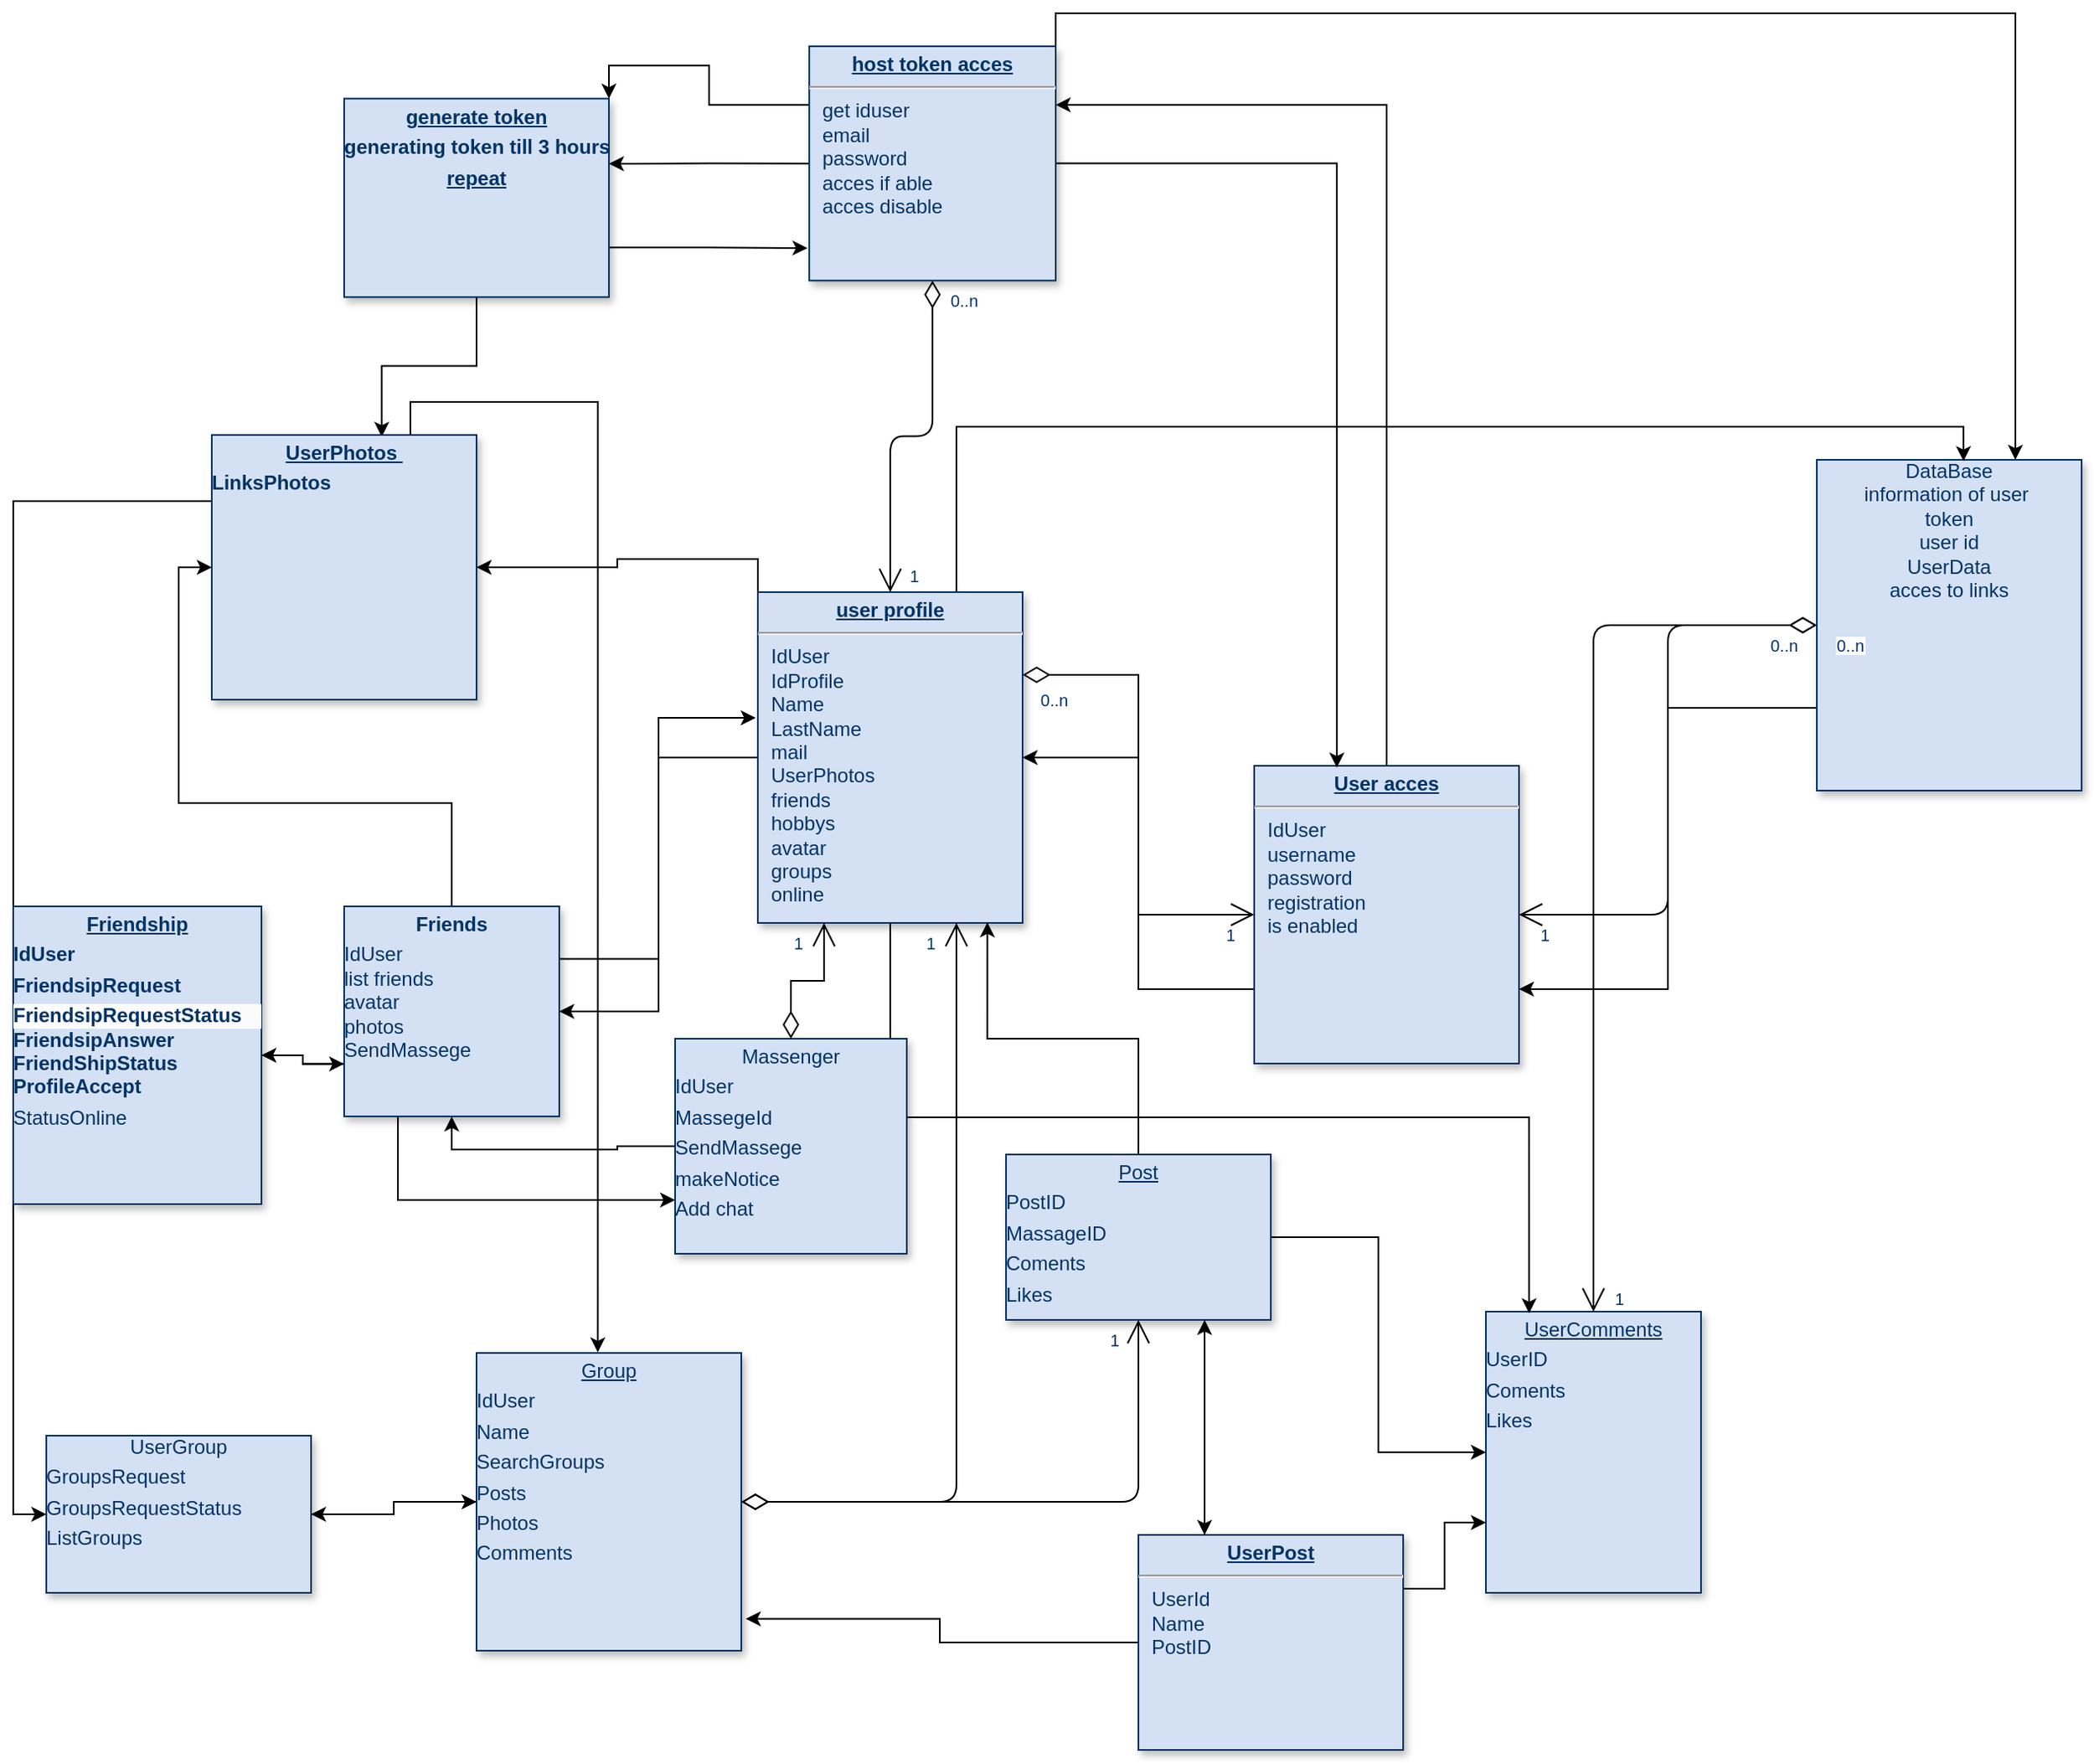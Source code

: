 <mxfile version="21.2.9" type="github">
  <diagram name="Page-1" id="efa7a0a1-bf9b-a30e-e6df-94a7791c09e9">
    <mxGraphModel dx="1990" dy="1094" grid="1" gridSize="10" guides="1" tooltips="1" connect="1" arrows="1" fold="1" page="1" pageScale="1" pageWidth="826" pageHeight="1169" background="none" math="0" shadow="0">
      <root>
        <mxCell id="0" />
        <mxCell id="1" parent="0" />
        <mxCell id="0PTUJNsxGqIylW5GZw2J-117" style="edgeStyle=orthogonalEdgeStyle;rounded=0;orthogonalLoop=1;jettySize=auto;html=1;exitX=1;exitY=0.75;exitDx=0;exitDy=0;" edge="1" parent="1" source="19">
          <mxGeometry relative="1" as="geometry">
            <mxPoint x="590" y="182" as="targetPoint" />
          </mxGeometry>
        </mxCell>
        <mxCell id="0PTUJNsxGqIylW5GZw2J-130" style="edgeStyle=orthogonalEdgeStyle;rounded=0;orthogonalLoop=1;jettySize=auto;html=1;exitX=0.5;exitY=1;exitDx=0;exitDy=0;entryX=0.642;entryY=0.007;entryDx=0;entryDy=0;entryPerimeter=0;" edge="1" parent="1" source="19" target="21">
          <mxGeometry relative="1" as="geometry" />
        </mxCell>
        <mxCell id="19" value="&lt;p style=&quot;margin: 0px; margin-top: 4px; text-align: center; text-decoration: underline;&quot;&gt;&lt;b&gt;generate token&lt;/b&gt;&lt;/p&gt;&lt;p style=&quot;margin: 4px 0px 0px; text-align: center;&quot;&gt;&lt;b style=&quot;&quot;&gt;generating token till 3 hours&lt;/b&gt;&lt;/p&gt;&lt;p style=&quot;margin: 0px; margin-top: 4px; text-align: center; text-decoration: underline;&quot;&gt;&lt;b&gt;repeat&lt;/b&gt;&lt;/p&gt;&lt;p style=&quot;margin: 0px; margin-top: 4px; text-align: center; text-decoration: underline;&quot;&gt;&lt;b&gt;&lt;br&gt;&lt;/b&gt;&lt;/p&gt;" style="verticalAlign=top;align=left;overflow=fill;fontSize=12;fontFamily=Helvetica;html=1;strokeColor=#003366;shadow=1;fillColor=#D4E1F5;fontColor=#003366" parent="1" vertex="1">
          <mxGeometry x="310.0" y="91.64" width="160" height="120" as="geometry" />
        </mxCell>
        <mxCell id="0PTUJNsxGqIylW5GZw2J-155" style="edgeStyle=orthogonalEdgeStyle;rounded=0;orthogonalLoop=1;jettySize=auto;html=1;exitX=0;exitY=0.25;exitDx=0;exitDy=0;entryX=0;entryY=0.5;entryDx=0;entryDy=0;" edge="1" parent="1" source="21" target="31">
          <mxGeometry relative="1" as="geometry" />
        </mxCell>
        <mxCell id="0PTUJNsxGqIylW5GZw2J-156" style="edgeStyle=orthogonalEdgeStyle;rounded=0;orthogonalLoop=1;jettySize=auto;html=1;exitX=0.75;exitY=0;exitDx=0;exitDy=0;entryX=0.458;entryY=-0.002;entryDx=0;entryDy=0;entryPerimeter=0;" edge="1" parent="1" source="21" target="33">
          <mxGeometry relative="1" as="geometry" />
        </mxCell>
        <mxCell id="21" value="&lt;p style=&quot;margin: 0px; margin-top: 4px; text-align: center; text-decoration: underline;&quot;&gt;&lt;b&gt;UserPhotos&amp;nbsp;&lt;br&gt;&lt;/b&gt;&lt;/p&gt;&lt;p style=&quot;margin: 4px 0px 0px;&quot;&gt;&lt;b style=&quot;&quot;&gt;LinksPhotos&lt;/b&gt;&lt;/p&gt;" style="verticalAlign=top;align=left;overflow=fill;fontSize=12;fontFamily=Helvetica;html=1;strokeColor=#003366;shadow=1;fillColor=#D4E1F5;fontColor=#003366" parent="1" vertex="1">
          <mxGeometry x="230" y="295.0" width="160" height="160" as="geometry" />
        </mxCell>
        <mxCell id="0PTUJNsxGqIylW5GZw2J-115" style="edgeStyle=orthogonalEdgeStyle;rounded=0;orthogonalLoop=1;jettySize=auto;html=1;exitX=0.5;exitY=0;exitDx=0;exitDy=0;entryX=1;entryY=0.25;entryDx=0;entryDy=0;" edge="1" parent="1" source="22" target="23">
          <mxGeometry relative="1" as="geometry" />
        </mxCell>
        <mxCell id="0PTUJNsxGqIylW5GZw2J-121" style="edgeStyle=orthogonalEdgeStyle;rounded=0;orthogonalLoop=1;jettySize=auto;html=1;exitX=0;exitY=0.75;exitDx=0;exitDy=0;entryX=1;entryY=0.5;entryDx=0;entryDy=0;" edge="1" parent="1" source="22" target="29">
          <mxGeometry relative="1" as="geometry" />
        </mxCell>
        <mxCell id="22" value="&lt;p style=&quot;margin: 0px; margin-top: 4px; text-align: center; text-decoration: underline;&quot;&gt;&lt;strong&gt;User acces&lt;/strong&gt;&lt;/p&gt;&lt;hr&gt;&lt;p style=&quot;margin: 0px; margin-left: 8px;&quot;&gt;IdUser&lt;/p&gt;&lt;p style=&quot;margin: 0px; margin-left: 8px;&quot;&gt;username&lt;/p&gt;&lt;p style=&quot;margin: 0px; margin-left: 8px;&quot;&gt;password&lt;/p&gt;&lt;p style=&quot;margin: 0px; margin-left: 8px;&quot;&gt;registration&lt;br&gt;&lt;/p&gt;&lt;p style=&quot;margin: 0px; margin-left: 8px;&quot;&gt;is enabled&lt;/p&gt;" style="verticalAlign=top;align=left;overflow=fill;fontSize=12;fontFamily=Helvetica;html=1;strokeColor=#003366;shadow=1;fillColor=#D4E1F5;fontColor=#003366" parent="1" vertex="1">
          <mxGeometry x="860.0" y="495" width="160.0" height="180" as="geometry" />
        </mxCell>
        <mxCell id="0PTUJNsxGqIylW5GZw2J-116" style="edgeStyle=orthogonalEdgeStyle;rounded=0;orthogonalLoop=1;jettySize=auto;html=1;entryX=0.312;entryY=0.006;entryDx=0;entryDy=0;entryPerimeter=0;" edge="1" parent="1" source="23" target="22">
          <mxGeometry relative="1" as="geometry" />
        </mxCell>
        <mxCell id="0PTUJNsxGqIylW5GZw2J-119" style="edgeStyle=orthogonalEdgeStyle;rounded=0;orthogonalLoop=1;jettySize=auto;html=1;exitX=0;exitY=0.5;exitDx=0;exitDy=0;entryX=1;entryY=0.328;entryDx=0;entryDy=0;entryPerimeter=0;" edge="1" parent="1" source="23" target="19">
          <mxGeometry relative="1" as="geometry" />
        </mxCell>
        <mxCell id="0PTUJNsxGqIylW5GZw2J-126" style="edgeStyle=orthogonalEdgeStyle;rounded=0;orthogonalLoop=1;jettySize=auto;html=1;exitX=0;exitY=0.25;exitDx=0;exitDy=0;entryX=1;entryY=0;entryDx=0;entryDy=0;" edge="1" parent="1" source="23" target="19">
          <mxGeometry relative="1" as="geometry" />
        </mxCell>
        <mxCell id="0PTUJNsxGqIylW5GZw2J-138" style="edgeStyle=orthogonalEdgeStyle;rounded=0;orthogonalLoop=1;jettySize=auto;html=1;exitX=1;exitY=0;exitDx=0;exitDy=0;entryX=0.75;entryY=0;entryDx=0;entryDy=0;" edge="1" parent="1" source="23" target="27">
          <mxGeometry relative="1" as="geometry" />
        </mxCell>
        <mxCell id="23" value="&lt;p style=&quot;margin: 0px; margin-top: 4px; text-align: center; text-decoration: underline;&quot;&gt;&lt;b&gt;host token acces&lt;/b&gt;&lt;/p&gt;&lt;hr&gt;&lt;p style=&quot;margin: 0px; margin-left: 8px;&quot;&gt;get iduser&lt;/p&gt;&lt;p style=&quot;margin: 0px; margin-left: 8px;&quot;&gt;email&lt;/p&gt;&lt;p style=&quot;margin: 0px; margin-left: 8px;&quot;&gt;password&lt;/p&gt;&lt;p style=&quot;margin: 0px; margin-left: 8px;&quot;&gt;acces if able&lt;/p&gt;&lt;p style=&quot;margin: 0px; margin-left: 8px;&quot;&gt;acces disable&lt;/p&gt;&lt;p style=&quot;margin: 0px; margin-left: 8px;&quot;&gt;&lt;br&gt;&lt;/p&gt;&lt;p style=&quot;margin: 0px; margin-left: 8px;&quot;&gt;&lt;br&gt;&lt;/p&gt;" style="verticalAlign=top;align=left;overflow=fill;fontSize=12;fontFamily=Helvetica;html=1;strokeColor=#003366;shadow=1;fillColor=#D4E1F5;fontColor=#003366" parent="1" vertex="1">
          <mxGeometry x="591.08" y="60" width="148.92" height="141.64" as="geometry" />
        </mxCell>
        <mxCell id="0PTUJNsxGqIylW5GZw2J-133" style="edgeStyle=orthogonalEdgeStyle;rounded=0;orthogonalLoop=1;jettySize=auto;html=1;entryX=0;entryY=0.5;entryDx=0;entryDy=0;" edge="1" parent="1" source="24" target="21">
          <mxGeometry relative="1" as="geometry" />
        </mxCell>
        <mxCell id="0PTUJNsxGqIylW5GZw2J-141" style="edgeStyle=orthogonalEdgeStyle;rounded=0;orthogonalLoop=1;jettySize=auto;html=1;exitX=1;exitY=0.25;exitDx=0;exitDy=0;entryX=-0.008;entryY=0.38;entryDx=0;entryDy=0;entryPerimeter=0;" edge="1" parent="1" source="24" target="29">
          <mxGeometry relative="1" as="geometry" />
        </mxCell>
        <mxCell id="0PTUJNsxGqIylW5GZw2J-144" style="edgeStyle=orthogonalEdgeStyle;rounded=0;orthogonalLoop=1;jettySize=auto;html=1;exitX=0.25;exitY=1;exitDx=0;exitDy=0;entryX=0;entryY=0.75;entryDx=0;entryDy=0;" edge="1" parent="1" source="24" target="34">
          <mxGeometry relative="1" as="geometry" />
        </mxCell>
        <mxCell id="0PTUJNsxGqIylW5GZw2J-150" style="edgeStyle=orthogonalEdgeStyle;rounded=0;orthogonalLoop=1;jettySize=auto;html=1;exitX=0;exitY=0.75;exitDx=0;exitDy=0;entryX=1;entryY=0.5;entryDx=0;entryDy=0;" edge="1" parent="1" source="24" target="28">
          <mxGeometry relative="1" as="geometry" />
        </mxCell>
        <mxCell id="24" value="&lt;p style=&quot;text-align: center; margin: 4px 0px 0px;&quot;&gt;&lt;b style=&quot;&quot;&gt;Friends&lt;/b&gt;&lt;/p&gt;&lt;p style=&quot;margin: 4px 0px 0px; text-decoration: underline;&quot;&gt;&lt;/p&gt;&lt;span style=&quot;background-color: initial;&quot;&gt;&lt;div style=&quot;&quot;&gt;&lt;span style=&quot;background-color: initial;&quot;&gt;IdUser&lt;/span&gt;&lt;/div&gt;&lt;/span&gt;&lt;div style=&quot;&quot;&gt;&lt;span style=&quot;background-color: initial;&quot;&gt;list friends&lt;/span&gt;&lt;/div&gt;&lt;div style=&quot;&quot;&gt;&lt;span style=&quot;background-color: initial;&quot;&gt;avatar&lt;/span&gt;&lt;/div&gt;&lt;div style=&quot;&quot;&gt;&lt;span style=&quot;background-color: initial;&quot;&gt;photos&lt;/span&gt;&lt;/div&gt;&lt;div style=&quot;&quot;&gt;&lt;span style=&quot;background-color: initial;&quot;&gt;SendMassege&lt;/span&gt;&lt;/div&gt;&lt;div style=&quot;&quot;&gt;&lt;br&gt;&lt;/div&gt;&lt;p&gt;&lt;/p&gt;" style="verticalAlign=top;align=left;overflow=fill;fontSize=12;fontFamily=Helvetica;html=1;strokeColor=#003366;shadow=1;fillColor=#D4E1F5;fontColor=#003366" parent="1" vertex="1">
          <mxGeometry x="310" y="580" width="130" height="126.96" as="geometry" />
        </mxCell>
        <mxCell id="26" value="&lt;p style=&quot;margin: 0px; margin-top: 4px; text-align: center; text-decoration: underline;&quot;&gt;UserComments&lt;/p&gt;&lt;p style=&quot;margin: 4px 0px 0px;&quot;&gt;UserID&lt;/p&gt;&lt;p style=&quot;margin: 4px 0px 0px;&quot;&gt;Coments&lt;/p&gt;&lt;p style=&quot;margin: 4px 0px 0px;&quot;&gt;Likes&lt;/p&gt;&lt;p style=&quot;margin: 0px; margin-top: 4px; text-align: center; text-decoration: underline;&quot;&gt;&lt;br&gt;&lt;/p&gt;" style="verticalAlign=top;align=left;overflow=fill;fontSize=12;fontFamily=Helvetica;html=1;strokeColor=#003366;shadow=1;fillColor=#D4E1F5;fontColor=#003366" parent="1" vertex="1">
          <mxGeometry x="1000" y="825" width="130" height="170" as="geometry" />
        </mxCell>
        <mxCell id="0PTUJNsxGqIylW5GZw2J-136" style="edgeStyle=orthogonalEdgeStyle;rounded=0;orthogonalLoop=1;jettySize=auto;html=1;exitX=0;exitY=0.75;exitDx=0;exitDy=0;entryX=1;entryY=0.75;entryDx=0;entryDy=0;" edge="1" parent="1" source="27" target="22">
          <mxGeometry relative="1" as="geometry" />
        </mxCell>
        <mxCell id="27" value="&lt;div style=&quot;text-align: center;&quot;&gt;DataBase&lt;/div&gt;&lt;div style=&quot;text-align: center;&quot;&gt;information of user&amp;nbsp;&lt;/div&gt;&lt;div style=&quot;text-align: center;&quot;&gt;token&lt;/div&gt;&lt;div style=&quot;text-align: center;&quot;&gt;user id&lt;/div&gt;&lt;div style=&quot;text-align: center;&quot;&gt;UserData&lt;/div&gt;&lt;div style=&quot;text-align: center;&quot;&gt;acces to links&lt;/div&gt;&lt;div style=&quot;text-align: center;&quot;&gt;&lt;br&gt;&lt;/div&gt;" style="verticalAlign=top;align=left;overflow=fill;fontSize=12;fontFamily=Helvetica;html=1;strokeColor=#003366;shadow=1;fillColor=#D4E1F5;fontColor=#003366" parent="1" vertex="1">
          <mxGeometry x="1200" y="310.0" width="160" height="200" as="geometry" />
        </mxCell>
        <mxCell id="0PTUJNsxGqIylW5GZw2J-149" style="edgeStyle=orthogonalEdgeStyle;rounded=0;orthogonalLoop=1;jettySize=auto;html=1;exitX=1;exitY=0.5;exitDx=0;exitDy=0;entryX=0;entryY=0.75;entryDx=0;entryDy=0;" edge="1" parent="1" source="28" target="24">
          <mxGeometry relative="1" as="geometry" />
        </mxCell>
        <mxCell id="28" value="&lt;p style=&quot;margin: 0px; margin-top: 4px; text-align: center; text-decoration: underline;&quot;&gt;&lt;b&gt;Friendship&lt;/b&gt;&lt;/p&gt;&lt;p style=&quot;margin: 4px 0px 0px;&quot;&gt;&lt;b style=&quot;&quot;&gt;IdUser&lt;/b&gt;&lt;/p&gt;&lt;p style=&quot;margin: 4px 0px 0px;&quot;&gt;&lt;b style=&quot;&quot;&gt;FriendsipRequest&lt;/b&gt;&lt;/p&gt;&lt;p style=&quot;margin: 4px 0px 0px;&quot;&gt;&lt;b style=&quot;border-color: var(--border-color); color: rgb(0, 51, 102); font-family: Helvetica; font-size: 12px; font-style: normal; font-variant-ligatures: normal; font-variant-caps: normal; letter-spacing: normal; orphans: 2; text-align: left; text-indent: 0px; text-transform: none; widows: 2; word-spacing: 0px; -webkit-text-stroke-width: 0px; background-color: rgb(251, 251, 251); text-decoration-thickness: initial; text-decoration-style: initial; text-decoration-color: initial;&quot;&gt;&lt;/b&gt;&lt;/p&gt;&lt;p style=&quot;border-color: var(--border-color); color: rgb(0, 51, 102); font-family: Helvetica; font-size: 12px; font-style: normal; font-variant-ligatures: normal; font-variant-caps: normal; font-weight: 400; letter-spacing: normal; orphans: 2; text-align: left; text-indent: 0px; text-transform: none; widows: 2; word-spacing: 0px; -webkit-text-stroke-width: 0px; background-color: rgb(251, 251, 251); text-decoration-thickness: initial; text-decoration-style: initial; text-decoration-color: initial; margin: 4px 0px 0px;&quot;&gt;&lt;b style=&quot;border-color: var(--border-color);&quot;&gt;FriendsipRequestStatus&lt;/b&gt;&lt;/p&gt;&lt;b style=&quot;border-color: var(--border-color);&quot;&gt;FriendsipA&lt;b style=&quot;background-color: initial;&quot;&gt;nswer&lt;br&gt;FriendShipStatus&lt;br&gt;&lt;/b&gt;ProfileAccept&lt;br&gt;&lt;/b&gt;&lt;p style=&quot;margin: 4px 0px 0px;&quot;&gt;StatusOnline&lt;/p&gt;" style="verticalAlign=top;align=left;overflow=fill;fontSize=12;fontFamily=Helvetica;html=1;strokeColor=#003366;shadow=1;fillColor=#D4E1F5;fontColor=#003366" parent="1" vertex="1">
          <mxGeometry x="110" y="580" width="150" height="180" as="geometry" />
        </mxCell>
        <mxCell id="0PTUJNsxGqIylW5GZw2J-131" style="edgeStyle=orthogonalEdgeStyle;rounded=0;orthogonalLoop=1;jettySize=auto;html=1;exitX=0;exitY=0;exitDx=0;exitDy=0;entryX=1;entryY=0.5;entryDx=0;entryDy=0;" edge="1" parent="1" source="29" target="21">
          <mxGeometry relative="1" as="geometry" />
        </mxCell>
        <mxCell id="0PTUJNsxGqIylW5GZw2J-134" style="edgeStyle=orthogonalEdgeStyle;rounded=0;orthogonalLoop=1;jettySize=auto;html=1;exitX=0.75;exitY=0;exitDx=0;exitDy=0;entryX=0.554;entryY=0.004;entryDx=0;entryDy=0;entryPerimeter=0;" edge="1" parent="1" source="29" target="27">
          <mxGeometry relative="1" as="geometry" />
        </mxCell>
        <mxCell id="0PTUJNsxGqIylW5GZw2J-139" style="edgeStyle=orthogonalEdgeStyle;rounded=0;orthogonalLoop=1;jettySize=auto;html=1;exitX=0;exitY=0.5;exitDx=0;exitDy=0;" edge="1" parent="1" source="29" target="24">
          <mxGeometry relative="1" as="geometry" />
        </mxCell>
        <mxCell id="0PTUJNsxGqIylW5GZw2J-153" style="edgeStyle=orthogonalEdgeStyle;rounded=0;orthogonalLoop=1;jettySize=auto;html=1;exitX=0.5;exitY=1;exitDx=0;exitDy=0;entryX=0.201;entryY=0.006;entryDx=0;entryDy=0;entryPerimeter=0;" edge="1" parent="1" source="29" target="26">
          <mxGeometry relative="1" as="geometry" />
        </mxCell>
        <mxCell id="29" value="&lt;p style=&quot;margin: 0px; margin-top: 4px; text-align: center; text-decoration: underline;&quot;&gt;&lt;b&gt;user profile&lt;/b&gt;&lt;/p&gt;&lt;hr&gt;&lt;p style=&quot;border-color: var(--border-color); margin: 0px 0px 0px 8px;&quot;&gt;IdUser&lt;/p&gt;&lt;p style=&quot;border-color: var(--border-color); margin: 0px 0px 0px 8px;&quot;&gt;IdProfile&lt;/p&gt;&lt;p style=&quot;border-color: var(--border-color); margin: 0px 0px 0px 8px;&quot;&gt;Name&lt;/p&gt;&lt;p style=&quot;border-color: var(--border-color); margin: 0px 0px 0px 8px;&quot;&gt;LastName&lt;/p&gt;&lt;p style=&quot;border-color: var(--border-color); margin: 0px 0px 0px 8px;&quot;&gt;mail&lt;/p&gt;&lt;p style=&quot;border-color: var(--border-color); margin: 0px 0px 0px 8px;&quot;&gt;UserPhotos&amp;nbsp;&lt;/p&gt;&lt;p style=&quot;border-color: var(--border-color); margin: 0px 0px 0px 8px;&quot;&gt;friends&lt;/p&gt;&lt;p style=&quot;border-color: var(--border-color); margin: 0px 0px 0px 8px;&quot;&gt;hobbys&lt;/p&gt;&lt;p style=&quot;border-color: var(--border-color); margin: 0px 0px 0px 8px;&quot;&gt;avatar&lt;/p&gt;&lt;p style=&quot;border-color: var(--border-color); margin: 0px 0px 0px 8px;&quot;&gt;groups&lt;/p&gt;&lt;p style=&quot;border-color: var(--border-color); margin: 0px 0px 0px 8px;&quot;&gt;online&lt;/p&gt;&lt;p style=&quot;border-color: var(--border-color); margin: 0px 0px 0px 8px;&quot;&gt;&lt;br&gt;&lt;/p&gt;&lt;p style=&quot;border-color: var(--border-color); margin: 0px 0px 0px 8px;&quot;&gt;&lt;br&gt;&lt;/p&gt;" style="verticalAlign=top;align=left;overflow=fill;fontSize=12;fontFamily=Helvetica;html=1;strokeColor=#003366;shadow=1;fillColor=#D4E1F5;fontColor=#003366" parent="1" vertex="1">
          <mxGeometry x="560" y="390" width="160" height="200" as="geometry" />
        </mxCell>
        <mxCell id="0PTUJNsxGqIylW5GZw2J-157" style="edgeStyle=orthogonalEdgeStyle;rounded=0;orthogonalLoop=1;jettySize=auto;html=1;exitX=0.25;exitY=0;exitDx=0;exitDy=0;entryX=0.75;entryY=1;entryDx=0;entryDy=0;" edge="1" parent="1" source="30" target="32">
          <mxGeometry relative="1" as="geometry" />
        </mxCell>
        <mxCell id="0PTUJNsxGqIylW5GZw2J-159" style="edgeStyle=orthogonalEdgeStyle;rounded=0;orthogonalLoop=1;jettySize=auto;html=1;entryX=1.017;entryY=0.893;entryDx=0;entryDy=0;entryPerimeter=0;" edge="1" parent="1" source="30" target="33">
          <mxGeometry relative="1" as="geometry" />
        </mxCell>
        <mxCell id="0PTUJNsxGqIylW5GZw2J-160" style="edgeStyle=orthogonalEdgeStyle;rounded=0;orthogonalLoop=1;jettySize=auto;html=1;exitX=1;exitY=0.25;exitDx=0;exitDy=0;entryX=0;entryY=0.75;entryDx=0;entryDy=0;" edge="1" parent="1" source="30" target="26">
          <mxGeometry relative="1" as="geometry" />
        </mxCell>
        <mxCell id="30" value="&lt;p style=&quot;margin: 0px; margin-top: 4px; text-align: center; text-decoration: underline;&quot;&gt;&lt;b&gt;UserPost&lt;/b&gt;&lt;/p&gt;&lt;hr&gt;&lt;p style=&quot;margin: 0px; margin-left: 8px;&quot;&gt;UserId&lt;/p&gt;&lt;p style=&quot;margin: 0px; margin-left: 8px;&quot;&gt;Name&lt;/p&gt;&lt;p style=&quot;margin: 0px; margin-left: 8px;&quot;&gt;PostID&lt;/p&gt;" style="verticalAlign=top;align=left;overflow=fill;fontSize=12;fontFamily=Helvetica;html=1;strokeColor=#003366;shadow=1;fillColor=#D4E1F5;fontColor=#003366" parent="1" vertex="1">
          <mxGeometry x="790.0" y="960.0" width="160" height="130" as="geometry" />
        </mxCell>
        <mxCell id="0PTUJNsxGqIylW5GZw2J-148" style="edgeStyle=orthogonalEdgeStyle;rounded=0;orthogonalLoop=1;jettySize=auto;html=1;" edge="1" parent="1" source="31" target="33">
          <mxGeometry relative="1" as="geometry" />
        </mxCell>
        <mxCell id="31" value="&lt;div style=&quot;text-align: center;&quot;&gt;&lt;span style=&quot;background-color: initial;&quot;&gt;UserGroup&lt;/span&gt;&lt;/div&gt;&lt;p style=&quot;border-color: var(--border-color); margin: 4px 0px 0px;&quot;&gt;GroupsRequest&lt;/p&gt;&lt;p style=&quot;border-color: var(--border-color); margin: 4px 0px 0px;&quot;&gt;GroupsRequestStatus&lt;/p&gt;&lt;p style=&quot;border-color: var(--border-color); margin: 4px 0px 0px;&quot;&gt;ListGroups&lt;/p&gt;" style="verticalAlign=top;align=left;overflow=fill;fontSize=12;fontFamily=Helvetica;html=1;strokeColor=#003366;shadow=1;fillColor=#D4E1F5;fontColor=#003366" parent="1" vertex="1">
          <mxGeometry x="130" y="900.0" width="160" height="95" as="geometry" />
        </mxCell>
        <mxCell id="0PTUJNsxGqIylW5GZw2J-151" style="edgeStyle=orthogonalEdgeStyle;rounded=0;orthogonalLoop=1;jettySize=auto;html=1;entryX=0.867;entryY=0.998;entryDx=0;entryDy=0;entryPerimeter=0;" edge="1" parent="1" source="32" target="29">
          <mxGeometry relative="1" as="geometry" />
        </mxCell>
        <mxCell id="0PTUJNsxGqIylW5GZw2J-154" style="edgeStyle=orthogonalEdgeStyle;rounded=0;orthogonalLoop=1;jettySize=auto;html=1;exitX=1;exitY=0.5;exitDx=0;exitDy=0;entryX=0;entryY=0.5;entryDx=0;entryDy=0;" edge="1" parent="1" source="32" target="26">
          <mxGeometry relative="1" as="geometry" />
        </mxCell>
        <mxCell id="0PTUJNsxGqIylW5GZw2J-158" style="edgeStyle=orthogonalEdgeStyle;rounded=0;orthogonalLoop=1;jettySize=auto;html=1;exitX=0.75;exitY=1;exitDx=0;exitDy=0;entryX=0.25;entryY=0;entryDx=0;entryDy=0;" edge="1" parent="1" source="32" target="30">
          <mxGeometry relative="1" as="geometry" />
        </mxCell>
        <mxCell id="32" value="&lt;p style=&quot;margin: 0px; margin-top: 4px; text-align: center; text-decoration: underline;&quot;&gt;Post&lt;/p&gt;&lt;p style=&quot;margin: 4px 0px 0px;&quot;&gt;PostID&lt;/p&gt;&lt;p style=&quot;margin: 4px 0px 0px;&quot;&gt;MassageID&lt;/p&gt;&lt;p style=&quot;margin: 4px 0px 0px;&quot;&gt;Coments&lt;/p&gt;&lt;p style=&quot;margin: 4px 0px 0px;&quot;&gt;Likes&lt;/p&gt;" style="verticalAlign=top;align=left;overflow=fill;fontSize=12;fontFamily=Helvetica;html=1;strokeColor=#003366;shadow=1;fillColor=#D4E1F5;fontColor=#003366" parent="1" vertex="1">
          <mxGeometry x="710" y="730" width="160" height="100" as="geometry" />
        </mxCell>
        <mxCell id="0PTUJNsxGqIylW5GZw2J-146" style="edgeStyle=orthogonalEdgeStyle;rounded=0;orthogonalLoop=1;jettySize=auto;html=1;" edge="1" parent="1" source="33" target="31">
          <mxGeometry relative="1" as="geometry" />
        </mxCell>
        <mxCell id="33" value="&lt;p style=&quot;margin: 0px; margin-top: 4px; text-align: center; text-decoration: underline;&quot;&gt;Group&lt;/p&gt;&lt;p style=&quot;margin: 4px 0px 0px;&quot;&gt;IdUser&lt;/p&gt;&lt;p style=&quot;margin: 4px 0px 0px;&quot;&gt;Name&lt;/p&gt;&lt;p style=&quot;border-color: var(--border-color); margin: 4px 0px 0px;&quot;&gt;&lt;span style=&quot;background-color: initial;&quot;&gt;SearchGroups&lt;/span&gt;&lt;br&gt;&lt;/p&gt;&lt;p style=&quot;border-color: var(--border-color); margin: 4px 0px 0px;&quot;&gt;Posts&lt;/p&gt;&lt;p style=&quot;border-color: var(--border-color); margin: 4px 0px 0px;&quot;&gt;Photos&lt;/p&gt;&lt;p style=&quot;border-color: var(--border-color); margin: 4px 0px 0px;&quot;&gt;Comments&lt;/p&gt;&lt;p style=&quot;border-color: var(--border-color); margin: 4px 0px 0px;&quot;&gt;&lt;br style=&quot;border-color: var(--border-color);&quot;&gt;&lt;/p&gt;&lt;p style=&quot;border-color: var(--border-color); margin: 4px 0px 0px;&quot;&gt;&lt;br style=&quot;border-color: var(--border-color);&quot;&gt;&lt;/p&gt;&lt;p style=&quot;border-color: var(--border-color); margin: 4px 0px 0px; text-align: center; text-decoration-line: underline;&quot;&gt;&lt;br style=&quot;border-color: var(--border-color);&quot;&gt;&lt;/p&gt;&lt;p style=&quot;margin: 0px; margin-top: 4px; text-align: center; text-decoration: underline;&quot;&gt;&lt;br&gt;&lt;/p&gt;&lt;p style=&quot;margin: 0px; margin-top: 4px; text-align: center; text-decoration: underline;&quot;&gt;&lt;br&gt;&lt;/p&gt;" style="verticalAlign=top;align=left;overflow=fill;fontSize=12;fontFamily=Helvetica;html=1;strokeColor=#003366;shadow=1;fillColor=#D4E1F5;fontColor=#003366" parent="1" vertex="1">
          <mxGeometry x="390" y="850" width="160" height="180" as="geometry" />
        </mxCell>
        <mxCell id="0PTUJNsxGqIylW5GZw2J-143" style="edgeStyle=orthogonalEdgeStyle;rounded=0;orthogonalLoop=1;jettySize=auto;html=1;entryX=0.5;entryY=1;entryDx=0;entryDy=0;" edge="1" parent="1" source="34" target="24">
          <mxGeometry relative="1" as="geometry" />
        </mxCell>
        <mxCell id="34" value="&lt;p style=&quot;margin: 4px 0px 0px; text-align: center;&quot;&gt;Massenger&lt;/p&gt;&lt;p style=&quot;margin: 4px 0px 0px;&quot;&gt;IdUser&lt;/p&gt;&lt;p style=&quot;margin: 4px 0px 0px;&quot;&gt;MassegeId&lt;/p&gt;&lt;p style=&quot;margin: 4px 0px 0px;&quot;&gt;&lt;span style=&quot;background-color: initial;&quot;&gt;SendMassege&lt;/span&gt;&lt;br&gt;&lt;/p&gt;&lt;p style=&quot;margin: 4px 0px 0px;&quot;&gt;&lt;span style=&quot;background-color: initial;&quot;&gt;makeNotice&lt;/span&gt;&lt;/p&gt;&lt;p style=&quot;margin: 4px 0px 0px;&quot;&gt;&lt;span style=&quot;background-color: initial;&quot;&gt;Add chat&lt;/span&gt;&lt;br&gt;&lt;/p&gt;" style="verticalAlign=top;align=left;overflow=fill;fontSize=12;fontFamily=Helvetica;html=1;strokeColor=#003366;shadow=1;fillColor=#D4E1F5;fontColor=#003366" parent="1" vertex="1">
          <mxGeometry x="510" y="660" width="140" height="130" as="geometry" />
        </mxCell>
        <mxCell id="48" value="" style="endArrow=open;endSize=12;startArrow=diamondThin;startSize=14;startFill=0;edgeStyle=orthogonalEdgeStyle;exitX=1;exitY=0.25;rounded=0" parent="1" source="29" target="22" edge="1">
          <mxGeometry x="769.36" y="450" as="geometry">
            <mxPoint x="769.36" y="450" as="sourcePoint" />
            <mxPoint x="929.36" y="450" as="targetPoint" />
          </mxGeometry>
        </mxCell>
        <mxCell id="49" value="0..n" style="resizable=0;align=left;verticalAlign=top;labelBackgroundColor=#ffffff;fontSize=10;strokeColor=#003366;shadow=1;fillColor=#D4E1F5;fontColor=#003366" parent="48" connectable="0" vertex="1">
          <mxGeometry x="-1" relative="1" as="geometry">
            <mxPoint x="8.92" y="3.04" as="offset" />
          </mxGeometry>
        </mxCell>
        <mxCell id="50" value="1" style="resizable=0;align=right;verticalAlign=top;labelBackgroundColor=#ffffff;fontSize=10;strokeColor=#003366;shadow=1;fillColor=#D4E1F5;fontColor=#003366" parent="48" connectable="0" vertex="1">
          <mxGeometry x="1" relative="1" as="geometry">
            <mxPoint x="-10" as="offset" />
          </mxGeometry>
        </mxCell>
        <mxCell id="51" value="" style="endArrow=open;endSize=12;startArrow=diamondThin;startSize=14;startFill=0;edgeStyle=orthogonalEdgeStyle" parent="1" source="23" target="29" edge="1">
          <mxGeometry x="389.36" y="350" as="geometry">
            <mxPoint x="389.36" y="350" as="sourcePoint" />
            <mxPoint x="549.36" y="350" as="targetPoint" />
          </mxGeometry>
        </mxCell>
        <mxCell id="52" value="0..n" style="resizable=0;align=left;verticalAlign=top;labelBackgroundColor=#ffffff;fontSize=10;strokeColor=#003366;shadow=1;fillColor=#D4E1F5;fontColor=#003366" parent="51" connectable="0" vertex="1">
          <mxGeometry x="-1" relative="1" as="geometry">
            <mxPoint x="8.92" as="offset" />
          </mxGeometry>
        </mxCell>
        <mxCell id="53" value="1" style="resizable=0;align=right;verticalAlign=top;labelBackgroundColor=#ffffff;fontSize=10;strokeColor=#003366;shadow=1;fillColor=#D4E1F5;fontColor=#003366" parent="51" connectable="0" vertex="1">
          <mxGeometry x="1" relative="1" as="geometry">
            <mxPoint x="18.92" y="-21.96" as="offset" />
          </mxGeometry>
        </mxCell>
        <mxCell id="57" value="" style="endArrow=open;endSize=12;startArrow=diamondThin;startSize=14;startFill=0;edgeStyle=orthogonalEdgeStyle" parent="1" source="27" target="26" edge="1">
          <mxGeometry x="1269.36" y="180" as="geometry">
            <mxPoint x="1269.36" y="180" as="sourcePoint" />
            <mxPoint x="1429.36" y="180" as="targetPoint" />
          </mxGeometry>
        </mxCell>
        <mxCell id="58" value="0..n" style="resizable=0;align=left;verticalAlign=top;labelBackgroundColor=#ffffff;fontSize=10;strokeColor=#003366;shadow=1;fillColor=#D4E1F5;fontColor=#003366" parent="57" connectable="0" vertex="1">
          <mxGeometry x="-1" relative="1" as="geometry">
            <mxPoint x="10" as="offset" />
          </mxGeometry>
        </mxCell>
        <mxCell id="59" value="1" style="resizable=0;align=right;verticalAlign=top;labelBackgroundColor=#ffffff;fontSize=10;strokeColor=#003366;shadow=1;fillColor=#D4E1F5;fontColor=#003366" parent="57" connectable="0" vertex="1">
          <mxGeometry x="1" relative="1" as="geometry">
            <mxPoint x="20" y="-20" as="offset" />
          </mxGeometry>
        </mxCell>
        <mxCell id="63" value="" style="endArrow=open;endSize=12;startArrow=diamondThin;startSize=14;startFill=0;edgeStyle=orthogonalEdgeStyle;entryX=0.75;entryY=1" parent="1" source="33" target="29" edge="1">
          <mxGeometry x="479.36" y="790" as="geometry">
            <mxPoint x="479.36" y="790" as="sourcePoint" />
            <mxPoint x="639.36" y="790" as="targetPoint" />
          </mxGeometry>
        </mxCell>
        <mxCell id="65" value="1" style="resizable=0;align=right;verticalAlign=top;labelBackgroundColor=#ffffff;fontSize=10;strokeColor=#003366;shadow=1;fillColor=#D4E1F5;fontColor=#003366" parent="63" connectable="0" vertex="1">
          <mxGeometry x="1" relative="1" as="geometry">
            <mxPoint x="-11.08" as="offset" />
          </mxGeometry>
        </mxCell>
        <mxCell id="66" value="" style="endArrow=open;endSize=12;startArrow=diamondThin;startSize=14;startFill=0;edgeStyle=orthogonalEdgeStyle" parent="1" source="33" target="32" edge="1">
          <mxGeometry x="469.36" y="526.16" as="geometry">
            <mxPoint x="469.36" y="526.16" as="sourcePoint" />
            <mxPoint x="980" y="1061.16" as="targetPoint" />
          </mxGeometry>
        </mxCell>
        <mxCell id="68" value="1" style="resizable=0;align=right;verticalAlign=top;labelBackgroundColor=#ffffff;fontSize=10;strokeColor=#003366;shadow=1;fillColor=#D4E1F5;fontColor=#003366" parent="66" connectable="0" vertex="1">
          <mxGeometry x="1" relative="1" as="geometry">
            <mxPoint x="-10" as="offset" />
          </mxGeometry>
        </mxCell>
        <mxCell id="72" value="" style="endArrow=open;endSize=12;startArrow=diamondThin;startSize=14;startFill=0;edgeStyle=orthogonalEdgeStyle;entryX=0.25;entryY=1;rounded=0" parent="1" source="34" target="29" edge="1">
          <mxGeometry x="419.36" y="820" as="geometry">
            <mxPoint x="419.36" y="820" as="sourcePoint" />
            <mxPoint x="579.36" y="820" as="targetPoint" />
          </mxGeometry>
        </mxCell>
        <mxCell id="74" value="1" style="resizable=0;align=right;verticalAlign=top;labelBackgroundColor=#ffffff;fontSize=10;strokeColor=#003366;shadow=1;fillColor=#D4E1F5;fontColor=#003366" parent="72" connectable="0" vertex="1">
          <mxGeometry x="1" relative="1" as="geometry">
            <mxPoint x="-11.08" as="offset" />
          </mxGeometry>
        </mxCell>
        <mxCell id="84" value="" style="endArrow=open;endSize=12;startArrow=diamondThin;startSize=14;startFill=0;edgeStyle=orthogonalEdgeStyle" parent="1" source="27" target="22" edge="1">
          <mxGeometry x="1389.36" y="130" as="geometry">
            <mxPoint x="1389.36" y="130" as="sourcePoint" />
            <mxPoint x="1549.36" y="130" as="targetPoint" />
          </mxGeometry>
        </mxCell>
        <mxCell id="85" value="0..n" style="resizable=0;align=left;verticalAlign=top;labelBackgroundColor=#ffffff;fontSize=10;strokeColor=#003366;shadow=1;fillColor=#D4E1F5;fontColor=#003366" parent="84" connectable="0" vertex="1">
          <mxGeometry x="-1" relative="1" as="geometry">
            <mxPoint x="-30" as="offset" />
          </mxGeometry>
        </mxCell>
        <mxCell id="86" value="1" style="resizable=0;align=right;verticalAlign=top;labelBackgroundColor=#ffffff;fontSize=10;strokeColor=#003366;shadow=1;fillColor=#D4E1F5;fontColor=#003366" parent="84" connectable="0" vertex="1">
          <mxGeometry x="1" relative="1" as="geometry">
            <mxPoint x="20" y="2.728e-13" as="offset" />
          </mxGeometry>
        </mxCell>
      </root>
    </mxGraphModel>
  </diagram>
</mxfile>

